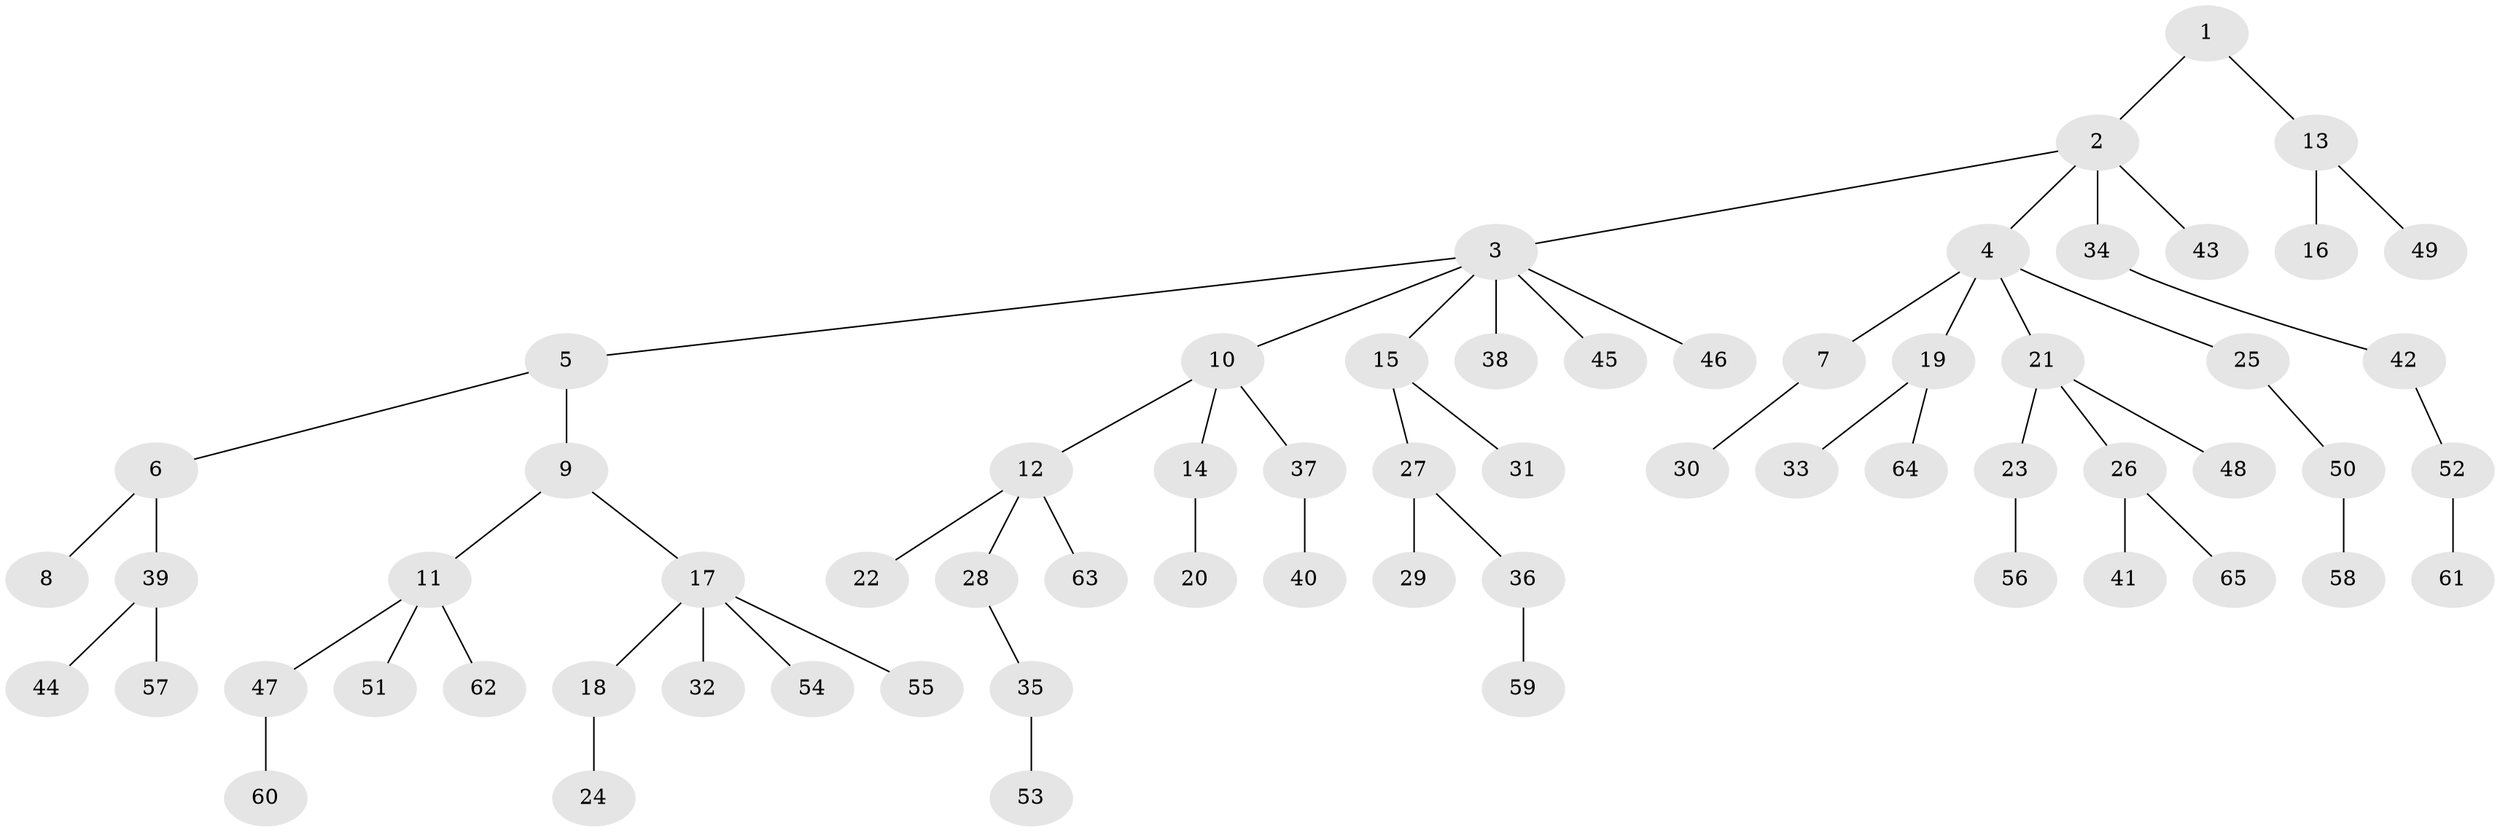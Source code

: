 // Generated by graph-tools (version 1.1) at 2025/52/03/09/25 04:52:45]
// undirected, 65 vertices, 64 edges
graph export_dot {
graph [start="1"]
  node [color=gray90,style=filled];
  1;
  2;
  3;
  4;
  5;
  6;
  7;
  8;
  9;
  10;
  11;
  12;
  13;
  14;
  15;
  16;
  17;
  18;
  19;
  20;
  21;
  22;
  23;
  24;
  25;
  26;
  27;
  28;
  29;
  30;
  31;
  32;
  33;
  34;
  35;
  36;
  37;
  38;
  39;
  40;
  41;
  42;
  43;
  44;
  45;
  46;
  47;
  48;
  49;
  50;
  51;
  52;
  53;
  54;
  55;
  56;
  57;
  58;
  59;
  60;
  61;
  62;
  63;
  64;
  65;
  1 -- 2;
  1 -- 13;
  2 -- 3;
  2 -- 4;
  2 -- 34;
  2 -- 43;
  3 -- 5;
  3 -- 10;
  3 -- 15;
  3 -- 38;
  3 -- 45;
  3 -- 46;
  4 -- 7;
  4 -- 19;
  4 -- 21;
  4 -- 25;
  5 -- 6;
  5 -- 9;
  6 -- 8;
  6 -- 39;
  7 -- 30;
  9 -- 11;
  9 -- 17;
  10 -- 12;
  10 -- 14;
  10 -- 37;
  11 -- 47;
  11 -- 51;
  11 -- 62;
  12 -- 22;
  12 -- 28;
  12 -- 63;
  13 -- 16;
  13 -- 49;
  14 -- 20;
  15 -- 27;
  15 -- 31;
  17 -- 18;
  17 -- 32;
  17 -- 54;
  17 -- 55;
  18 -- 24;
  19 -- 33;
  19 -- 64;
  21 -- 23;
  21 -- 26;
  21 -- 48;
  23 -- 56;
  25 -- 50;
  26 -- 41;
  26 -- 65;
  27 -- 29;
  27 -- 36;
  28 -- 35;
  34 -- 42;
  35 -- 53;
  36 -- 59;
  37 -- 40;
  39 -- 44;
  39 -- 57;
  42 -- 52;
  47 -- 60;
  50 -- 58;
  52 -- 61;
}
